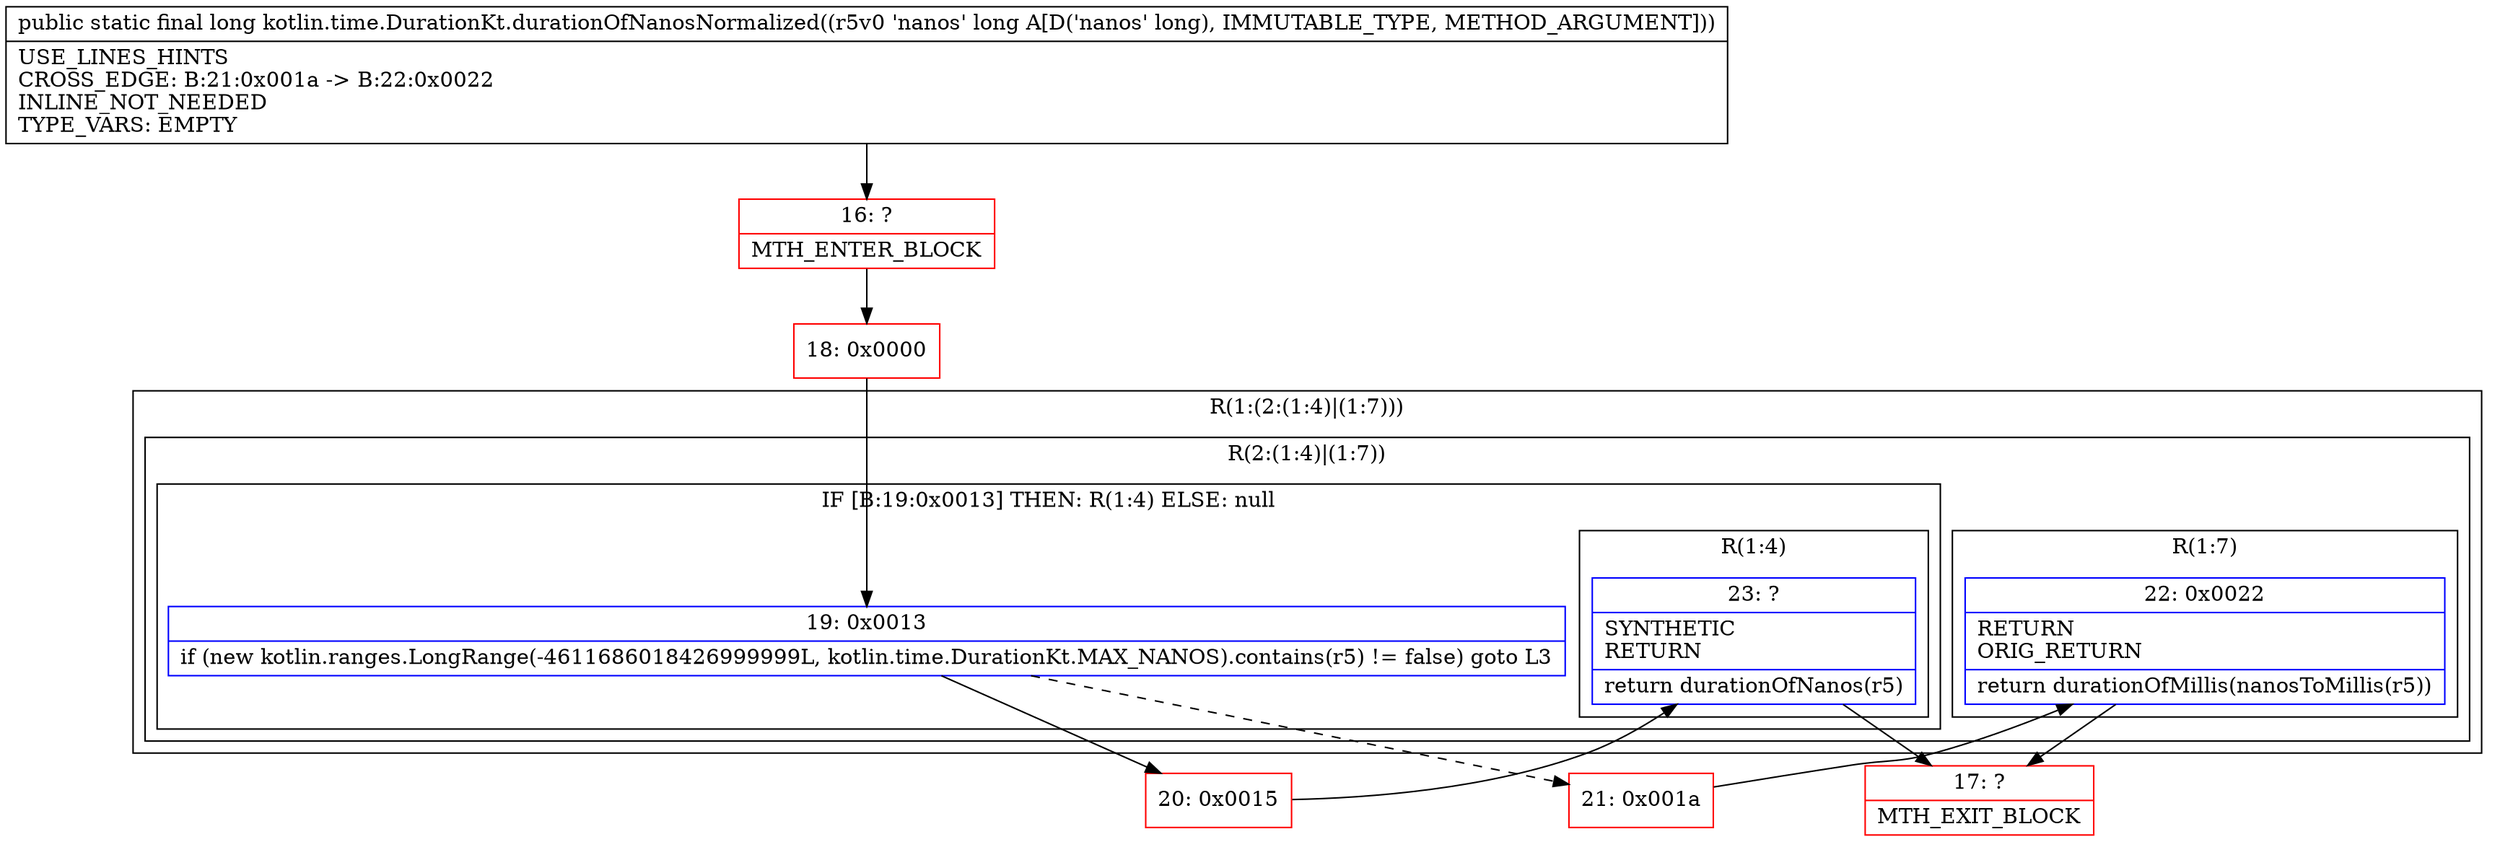 digraph "CFG forkotlin.time.DurationKt.durationOfNanosNormalized(J)J" {
subgraph cluster_Region_171894391 {
label = "R(1:(2:(1:4)|(1:7)))";
node [shape=record,color=blue];
subgraph cluster_Region_1006976535 {
label = "R(2:(1:4)|(1:7))";
node [shape=record,color=blue];
subgraph cluster_IfRegion_585797916 {
label = "IF [B:19:0x0013] THEN: R(1:4) ELSE: null";
node [shape=record,color=blue];
Node_19 [shape=record,label="{19\:\ 0x0013|if (new kotlin.ranges.LongRange(\-4611686018426999999L, kotlin.time.DurationKt.MAX_NANOS).contains(r5) != false) goto L3\l}"];
subgraph cluster_Region_1776882003 {
label = "R(1:4)";
node [shape=record,color=blue];
Node_23 [shape=record,label="{23\:\ ?|SYNTHETIC\lRETURN\l|return durationOfNanos(r5)\l}"];
}
}
subgraph cluster_Region_337207111 {
label = "R(1:7)";
node [shape=record,color=blue];
Node_22 [shape=record,label="{22\:\ 0x0022|RETURN\lORIG_RETURN\l|return durationOfMillis(nanosToMillis(r5))\l}"];
}
}
}
Node_16 [shape=record,color=red,label="{16\:\ ?|MTH_ENTER_BLOCK\l}"];
Node_18 [shape=record,color=red,label="{18\:\ 0x0000}"];
Node_20 [shape=record,color=red,label="{20\:\ 0x0015}"];
Node_17 [shape=record,color=red,label="{17\:\ ?|MTH_EXIT_BLOCK\l}"];
Node_21 [shape=record,color=red,label="{21\:\ 0x001a}"];
MethodNode[shape=record,label="{public static final long kotlin.time.DurationKt.durationOfNanosNormalized((r5v0 'nanos' long A[D('nanos' long), IMMUTABLE_TYPE, METHOD_ARGUMENT]))  | USE_LINES_HINTS\lCROSS_EDGE: B:21:0x001a \-\> B:22:0x0022\lINLINE_NOT_NEEDED\lTYPE_VARS: EMPTY\l}"];
MethodNode -> Node_16;Node_19 -> Node_20;
Node_19 -> Node_21[style=dashed];
Node_23 -> Node_17;
Node_22 -> Node_17;
Node_16 -> Node_18;
Node_18 -> Node_19;
Node_20 -> Node_23;
Node_21 -> Node_22;
}

